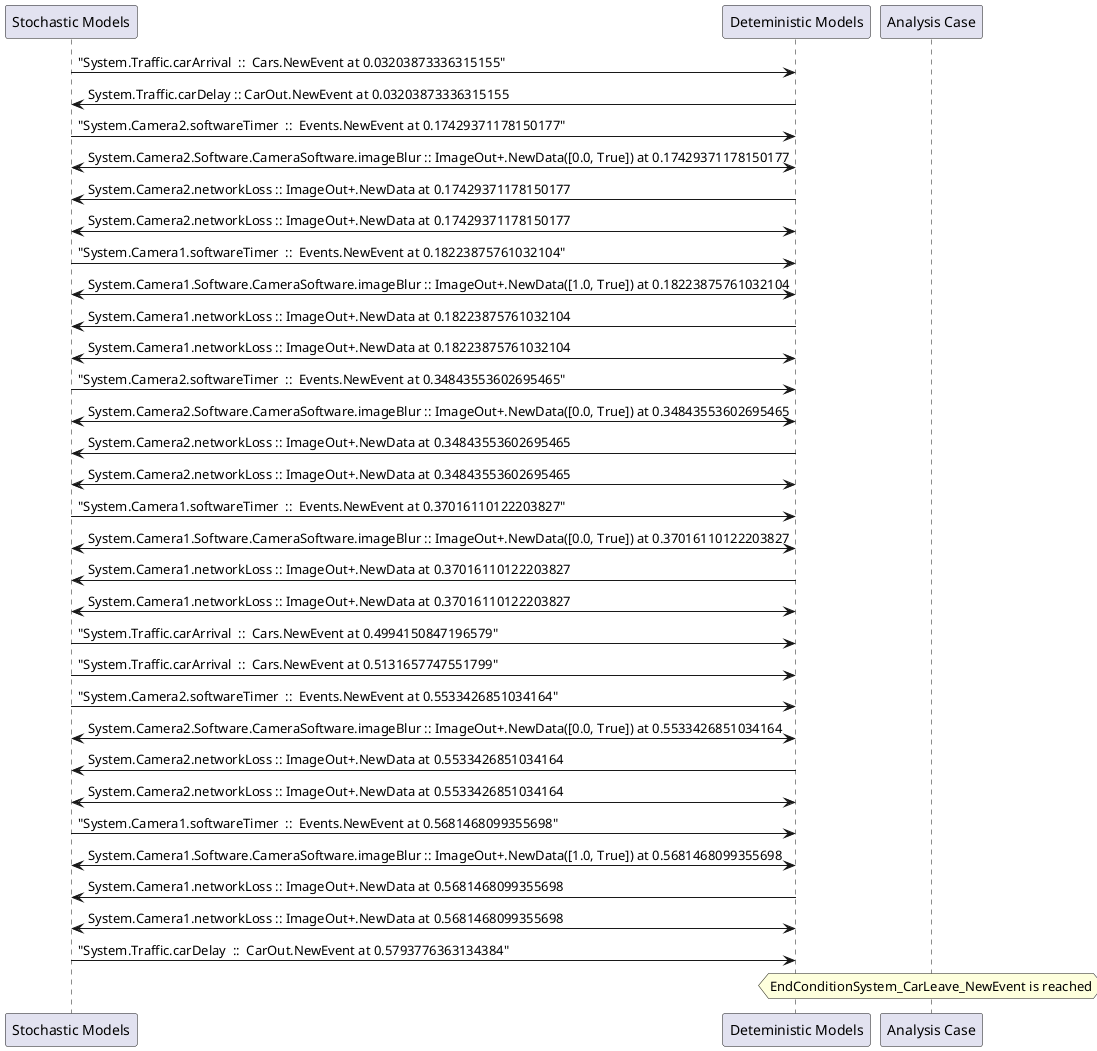
	@startuml
	participant "Stochastic Models" as stochmodel
	participant "Deteministic Models" as detmodel
	participant "Analysis Case" as analysis
	{28709_stop} stochmodel -> detmodel : "System.Traffic.carArrival  ::  Cars.NewEvent at 0.03203873336315155"
{28720_start} detmodel -> stochmodel : System.Traffic.carDelay :: CarOut.NewEvent at 0.03203873336315155
{28693_stop} stochmodel -> detmodel : "System.Camera2.softwareTimer  ::  Events.NewEvent at 0.17429371178150177"
detmodel <-> stochmodel : System.Camera2.Software.CameraSoftware.imageBlur :: ImageOut+.NewData([0.0, True]) at 0.17429371178150177
detmodel -> stochmodel : System.Camera2.networkLoss :: ImageOut+.NewData at 0.17429371178150177
detmodel <-> stochmodel : System.Camera2.networkLoss :: ImageOut+.NewData at 0.17429371178150177
{28677_stop} stochmodel -> detmodel : "System.Camera1.softwareTimer  ::  Events.NewEvent at 0.18223875761032104"
detmodel <-> stochmodel : System.Camera1.Software.CameraSoftware.imageBlur :: ImageOut+.NewData([1.0, True]) at 0.18223875761032104
detmodel -> stochmodel : System.Camera1.networkLoss :: ImageOut+.NewData at 0.18223875761032104
detmodel <-> stochmodel : System.Camera1.networkLoss :: ImageOut+.NewData at 0.18223875761032104
{28694_stop} stochmodel -> detmodel : "System.Camera2.softwareTimer  ::  Events.NewEvent at 0.34843553602695465"
detmodel <-> stochmodel : System.Camera2.Software.CameraSoftware.imageBlur :: ImageOut+.NewData([0.0, True]) at 0.34843553602695465
detmodel -> stochmodel : System.Camera2.networkLoss :: ImageOut+.NewData at 0.34843553602695465
detmodel <-> stochmodel : System.Camera2.networkLoss :: ImageOut+.NewData at 0.34843553602695465
{28678_stop} stochmodel -> detmodel : "System.Camera1.softwareTimer  ::  Events.NewEvent at 0.37016110122203827"
detmodel <-> stochmodel : System.Camera1.Software.CameraSoftware.imageBlur :: ImageOut+.NewData([0.0, True]) at 0.37016110122203827
detmodel -> stochmodel : System.Camera1.networkLoss :: ImageOut+.NewData at 0.37016110122203827
detmodel <-> stochmodel : System.Camera1.networkLoss :: ImageOut+.NewData at 0.37016110122203827
{28710_stop} stochmodel -> detmodel : "System.Traffic.carArrival  ::  Cars.NewEvent at 0.4994150847196579"
{28711_stop} stochmodel -> detmodel : "System.Traffic.carArrival  ::  Cars.NewEvent at 0.5131657747551799"
{28695_stop} stochmodel -> detmodel : "System.Camera2.softwareTimer  ::  Events.NewEvent at 0.5533426851034164"
detmodel <-> stochmodel : System.Camera2.Software.CameraSoftware.imageBlur :: ImageOut+.NewData([0.0, True]) at 0.5533426851034164
detmodel -> stochmodel : System.Camera2.networkLoss :: ImageOut+.NewData at 0.5533426851034164
detmodel <-> stochmodel : System.Camera2.networkLoss :: ImageOut+.NewData at 0.5533426851034164
{28679_stop} stochmodel -> detmodel : "System.Camera1.softwareTimer  ::  Events.NewEvent at 0.5681468099355698"
detmodel <-> stochmodel : System.Camera1.Software.CameraSoftware.imageBlur :: ImageOut+.NewData([1.0, True]) at 0.5681468099355698
detmodel -> stochmodel : System.Camera1.networkLoss :: ImageOut+.NewData at 0.5681468099355698
detmodel <-> stochmodel : System.Camera1.networkLoss :: ImageOut+.NewData at 0.5681468099355698
{28720_stop} stochmodel -> detmodel : "System.Traffic.carDelay  ::  CarOut.NewEvent at 0.5793776363134384"
{28720_start} <-> {28720_stop} : delay
hnote over analysis 
EndConditionSystem_CarLeave_NewEvent is reached
endnote
@enduml